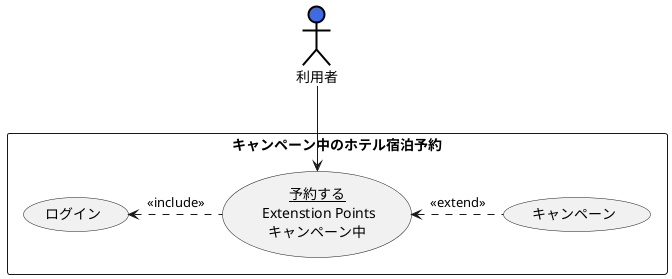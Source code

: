 @startuml ユースケース図
' left to right direction
actor 利用者#4169e1;line:black;line.bold;
rectangle キャンペーン中のホテル宿泊予約{
usecase キャンペーン
usecase ログイン
usecase (<u>予約する</u>\n Extenstion Points\nキャンペーン中)as input
}
ログイン<. input: <<include >>
input<. (キャンペーン) : <<extend>>
利用者 -->input
@enduml